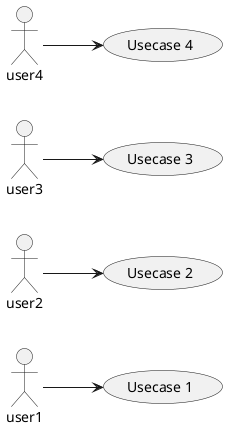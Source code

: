@startuml
'default
top to bottom direction
user1 --> (Usecase 1)
user2 --> (Usecase 2)

left to right direction
user3 --> (Usecase 3)
user4 --> (Usecase 4)

@enduml